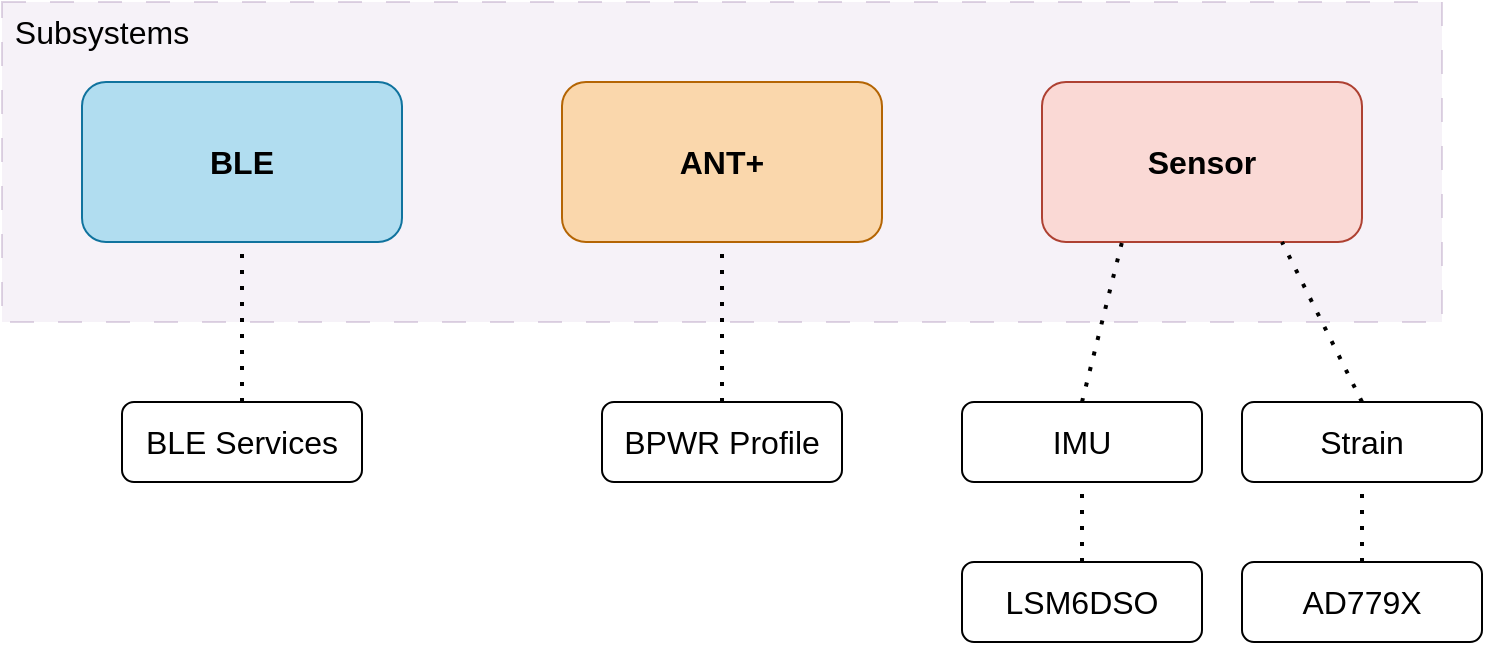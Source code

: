 <mxfile version="20.8.16" type="device"><diagram name="Page-1" id="mfUChOdCvjVizI8x0p7D"><mxGraphModel dx="1050" dy="717" grid="1" gridSize="10" guides="1" tooltips="1" connect="1" arrows="1" fold="1" page="1" pageScale="1" pageWidth="850" pageHeight="1100" math="0" shadow="0"><root><mxCell id="0"/><mxCell id="1" parent="0"/><mxCell id="haF8bLOL5tgiGTeCRG5Z-12" value="" style="rounded=0;whiteSpace=wrap;html=1;fontSize=16;fillColor=#e1d5e7;dashed=1;dashPattern=12 12;strokeColor=#9673a6;opacity=30;" vertex="1" parent="1"><mxGeometry x="40" y="160" width="720" height="160" as="geometry"/></mxCell><mxCell id="haF8bLOL5tgiGTeCRG5Z-1" value="Sensor" style="rounded=1;whiteSpace=wrap;html=1;fontSize=16;fontStyle=1;fillColor=#fad9d5;strokeColor=#ae4132;" vertex="1" parent="1"><mxGeometry x="560" y="200" width="160" height="80" as="geometry"/></mxCell><mxCell id="haF8bLOL5tgiGTeCRG5Z-2" value="BLE" style="rounded=1;whiteSpace=wrap;html=1;fontSize=16;fontStyle=1;fillColor=#b1ddf0;strokeColor=#10739e;" vertex="1" parent="1"><mxGeometry x="80" y="200" width="160" height="80" as="geometry"/></mxCell><mxCell id="haF8bLOL5tgiGTeCRG5Z-3" value="ANT+" style="rounded=1;whiteSpace=wrap;html=1;fontSize=16;fontStyle=1;fillColor=#fad7ac;strokeColor=#b46504;" vertex="1" parent="1"><mxGeometry x="320" y="200" width="160" height="80" as="geometry"/></mxCell><mxCell id="haF8bLOL5tgiGTeCRG5Z-4" value="IMU" style="rounded=1;whiteSpace=wrap;html=1;fontSize=16;" vertex="1" parent="1"><mxGeometry x="520" y="360" width="120" height="40" as="geometry"/></mxCell><mxCell id="haF8bLOL5tgiGTeCRG5Z-5" value="Strain" style="rounded=1;whiteSpace=wrap;html=1;fontSize=16;" vertex="1" parent="1"><mxGeometry x="660" y="360" width="120" height="40" as="geometry"/></mxCell><mxCell id="haF8bLOL5tgiGTeCRG5Z-6" value="BLE Services" style="rounded=1;whiteSpace=wrap;html=1;fontSize=16;" vertex="1" parent="1"><mxGeometry x="100" y="360" width="120" height="40" as="geometry"/></mxCell><mxCell id="haF8bLOL5tgiGTeCRG5Z-7" value="BPWR Profile" style="rounded=1;whiteSpace=wrap;html=1;fontSize=16;" vertex="1" parent="1"><mxGeometry x="340" y="360" width="120" height="40" as="geometry"/></mxCell><mxCell id="haF8bLOL5tgiGTeCRG5Z-8" value="" style="endArrow=none;dashed=1;html=1;dashPattern=1 3;strokeWidth=2;rounded=0;fontSize=16;entryX=0.25;entryY=1;entryDx=0;entryDy=0;exitX=0.5;exitY=0;exitDx=0;exitDy=0;" edge="1" parent="1" source="haF8bLOL5tgiGTeCRG5Z-4" target="haF8bLOL5tgiGTeCRG5Z-1"><mxGeometry width="50" height="50" relative="1" as="geometry"><mxPoint x="510" y="430" as="sourcePoint"/><mxPoint x="560" y="380" as="targetPoint"/></mxGeometry></mxCell><mxCell id="haF8bLOL5tgiGTeCRG5Z-9" value="" style="endArrow=none;dashed=1;html=1;dashPattern=1 3;strokeWidth=2;rounded=0;fontSize=16;exitX=0.5;exitY=0;exitDx=0;exitDy=0;entryX=0.75;entryY=1;entryDx=0;entryDy=0;" edge="1" parent="1" source="haF8bLOL5tgiGTeCRG5Z-5" target="haF8bLOL5tgiGTeCRG5Z-1"><mxGeometry width="50" height="50" relative="1" as="geometry"><mxPoint x="500" y="440" as="sourcePoint"/><mxPoint x="820" y="340" as="targetPoint"/></mxGeometry></mxCell><mxCell id="haF8bLOL5tgiGTeCRG5Z-10" value="" style="endArrow=none;dashed=1;html=1;dashPattern=1 3;strokeWidth=2;rounded=0;fontSize=16;entryX=0.5;entryY=1;entryDx=0;entryDy=0;exitX=0.5;exitY=0;exitDx=0;exitDy=0;" edge="1" parent="1" source="haF8bLOL5tgiGTeCRG5Z-6" target="haF8bLOL5tgiGTeCRG5Z-2"><mxGeometry width="50" height="50" relative="1" as="geometry"><mxPoint x="240" y="390" as="sourcePoint"/><mxPoint x="290" y="340" as="targetPoint"/></mxGeometry></mxCell><mxCell id="haF8bLOL5tgiGTeCRG5Z-11" value="" style="endArrow=none;dashed=1;html=1;dashPattern=1 3;strokeWidth=2;rounded=0;fontSize=16;entryX=0.5;entryY=1;entryDx=0;entryDy=0;exitX=0.5;exitY=0;exitDx=0;exitDy=0;" edge="1" parent="1" source="haF8bLOL5tgiGTeCRG5Z-7" target="haF8bLOL5tgiGTeCRG5Z-3"><mxGeometry width="50" height="50" relative="1" as="geometry"><mxPoint x="300" y="420" as="sourcePoint"/><mxPoint x="350" y="370" as="targetPoint"/></mxGeometry></mxCell><mxCell id="haF8bLOL5tgiGTeCRG5Z-13" value="Subsystems" style="text;html=1;strokeColor=none;fillColor=none;align=center;verticalAlign=middle;whiteSpace=wrap;rounded=0;fontSize=16;" vertex="1" parent="1"><mxGeometry x="40" y="160" width="100" height="30" as="geometry"/></mxCell><mxCell id="haF8bLOL5tgiGTeCRG5Z-15" value="LSM6DSO" style="rounded=1;whiteSpace=wrap;html=1;fontSize=16;" vertex="1" parent="1"><mxGeometry x="520" y="440" width="120" height="40" as="geometry"/></mxCell><mxCell id="haF8bLOL5tgiGTeCRG5Z-16" value="AD779X" style="rounded=1;whiteSpace=wrap;html=1;fontSize=16;" vertex="1" parent="1"><mxGeometry x="660" y="440" width="120" height="40" as="geometry"/></mxCell><mxCell id="haF8bLOL5tgiGTeCRG5Z-17" value="" style="endArrow=none;dashed=1;html=1;dashPattern=1 3;strokeWidth=2;rounded=0;fontSize=16;entryX=0.5;entryY=1;entryDx=0;entryDy=0;exitX=0.5;exitY=0;exitDx=0;exitDy=0;" edge="1" parent="1" source="haF8bLOL5tgiGTeCRG5Z-15" target="haF8bLOL5tgiGTeCRG5Z-4"><mxGeometry width="50" height="50" relative="1" as="geometry"><mxPoint x="430" y="500" as="sourcePoint"/><mxPoint x="480" y="450" as="targetPoint"/></mxGeometry></mxCell><mxCell id="haF8bLOL5tgiGTeCRG5Z-18" value="" style="endArrow=none;dashed=1;html=1;dashPattern=1 3;strokeWidth=2;rounded=0;fontSize=16;entryX=0.5;entryY=1;entryDx=0;entryDy=0;exitX=0.5;exitY=0;exitDx=0;exitDy=0;" edge="1" parent="1" source="haF8bLOL5tgiGTeCRG5Z-16" target="haF8bLOL5tgiGTeCRG5Z-5"><mxGeometry width="50" height="50" relative="1" as="geometry"><mxPoint x="790" y="470" as="sourcePoint"/><mxPoint x="840" y="420" as="targetPoint"/></mxGeometry></mxCell></root></mxGraphModel></diagram></mxfile>